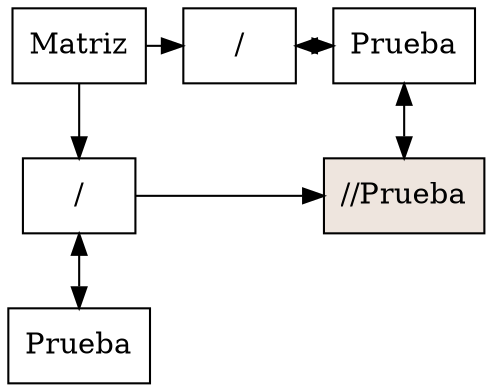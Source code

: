 digraph G{
node [shape = box]
raiz[label="Matriz"  group=1];
1196078410 [label="/" group = 1];
753596434 [label="Prueba" group = 1];
1196078410->753596434[dir=both];
1549784041 [label="/" group = 49];
2093416801 [label="Prueba" group = 609];
1549784041->2093416801[dir=both];
raiz ->1196078410
raiz ->1549784041
{ rank  = same; raiz 
1549784041;
2093416801;
}
1428148545 [style=filled,fillcolor=seashell2,label= "//Prueba" group = 609 ];
1196078410->1428148545
{ rank = same; 1196078410;
1428148545;
}
2093416801->1428148545[dir=both];
}
